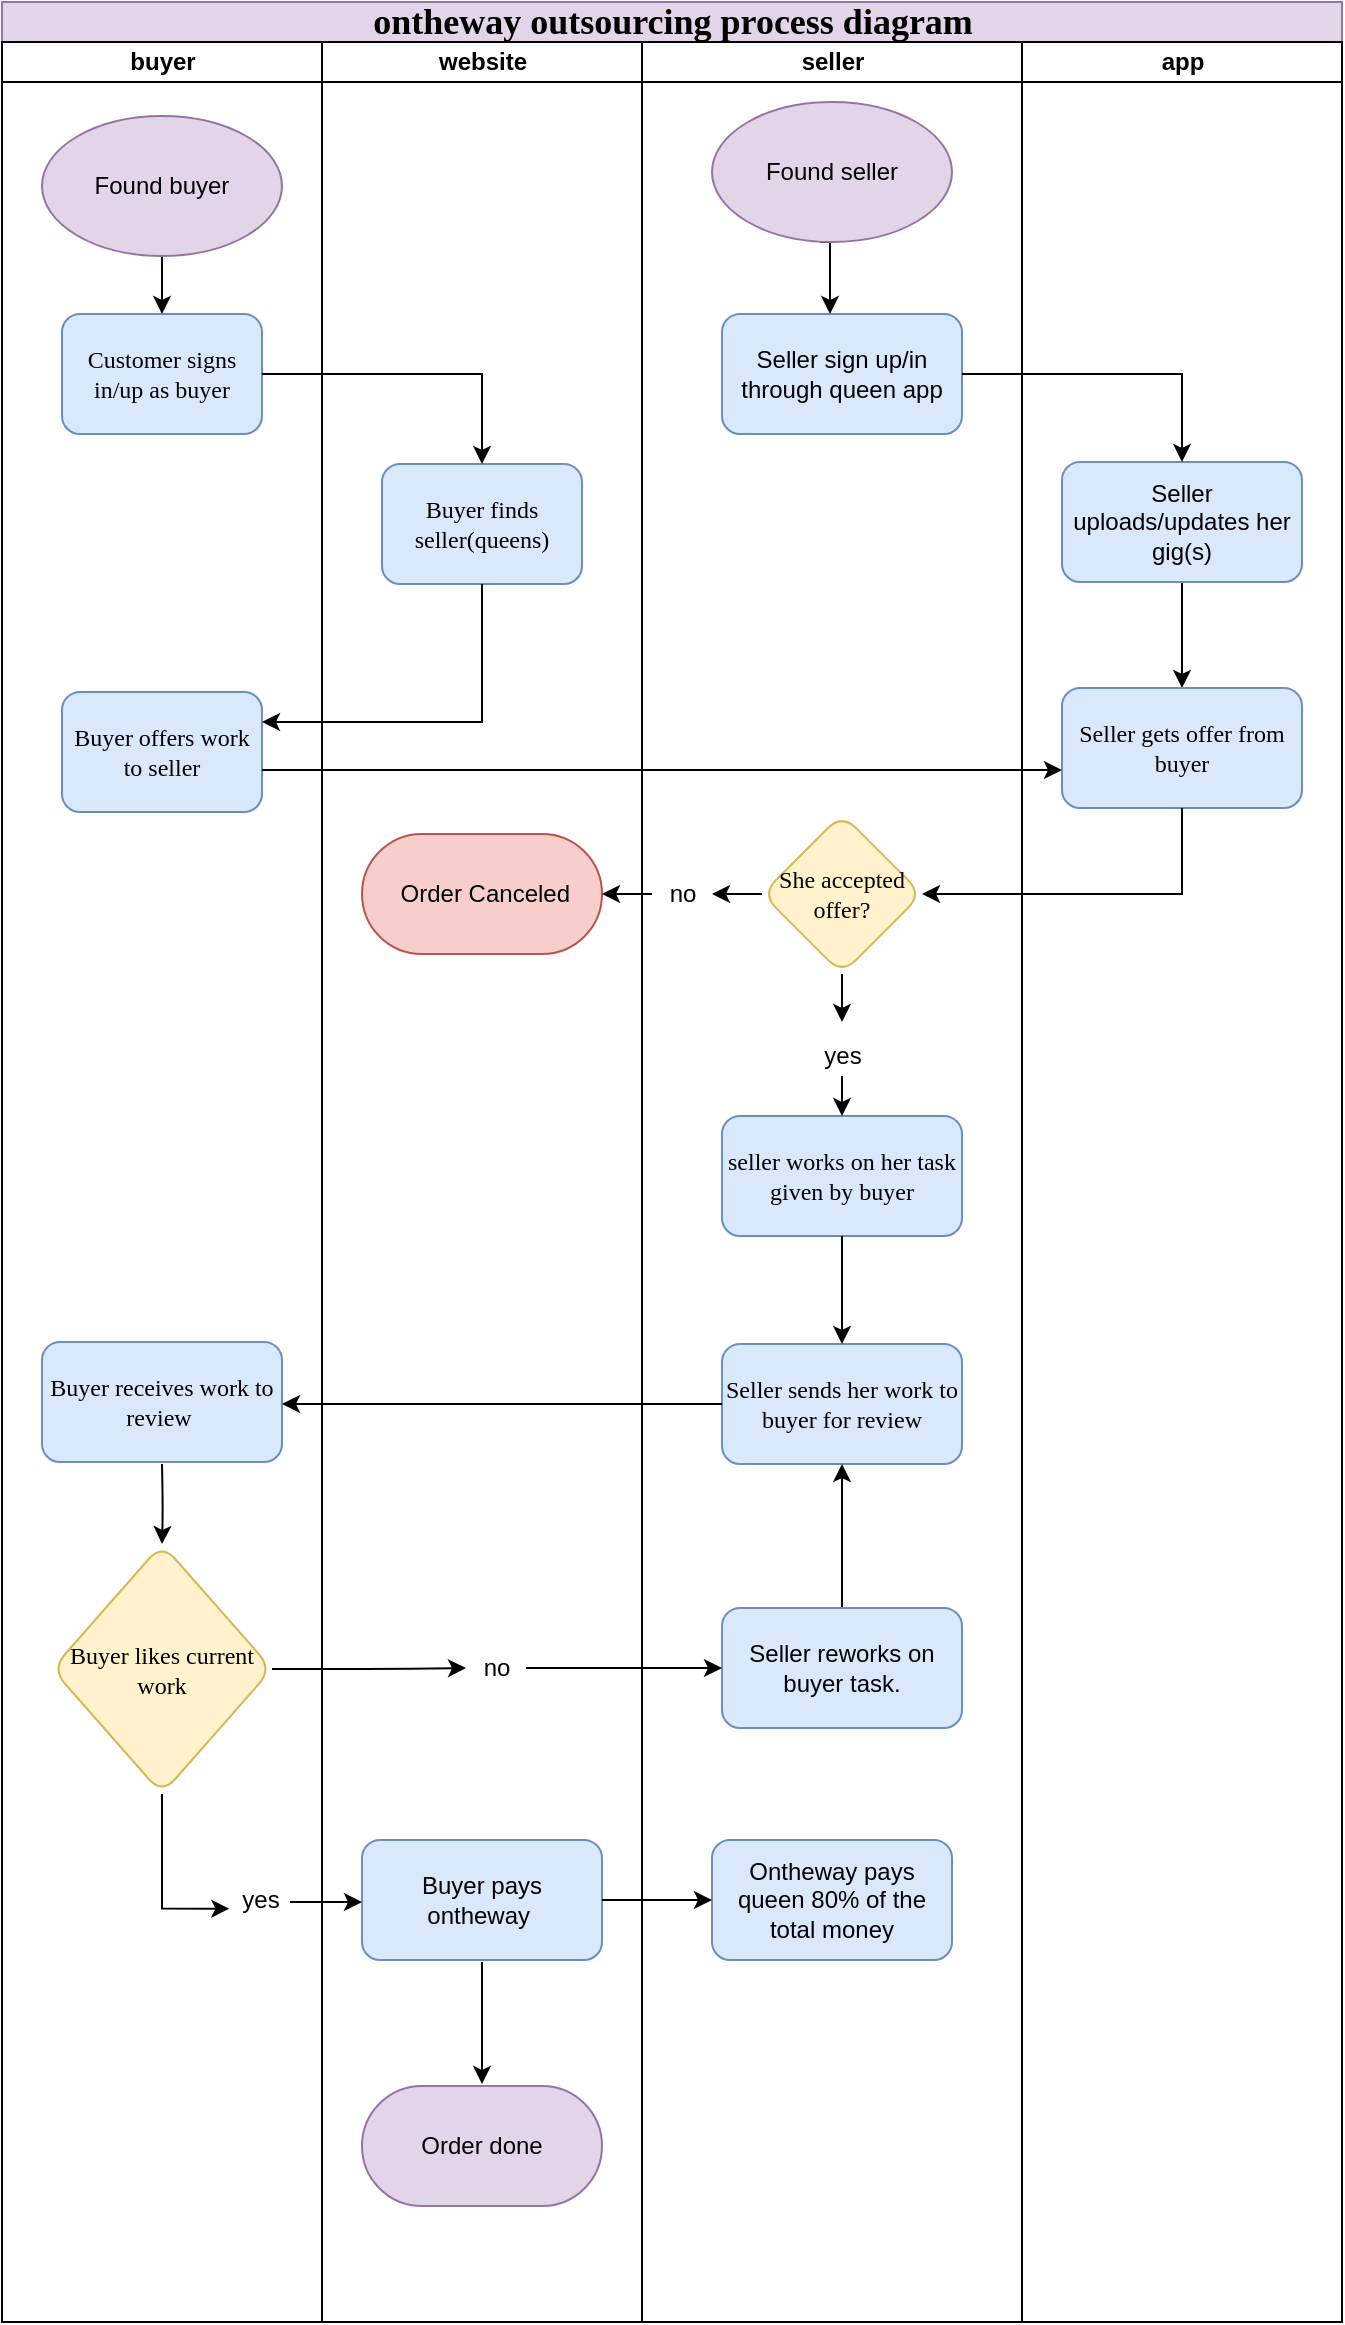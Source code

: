 <mxfile version="17.4.0" type="github">
  <diagram name="Page-1" id="74e2e168-ea6b-b213-b513-2b3c1d86103e">
    <mxGraphModel dx="1422" dy="762" grid="1" gridSize="10" guides="1" tooltips="1" connect="1" arrows="1" fold="1" page="1" pageScale="1" pageWidth="1100" pageHeight="850" background="none" math="0" shadow="0">
      <root>
        <mxCell id="0" />
        <mxCell id="1" parent="0" />
        <mxCell id="77e6c97f196da883-1" value="&lt;font style=&quot;font-size: 18px&quot;&gt;ontheway outsourcing process diagram&lt;/font&gt;" style="swimlane;html=1;childLayout=stackLayout;startSize=20;rounded=0;shadow=0;labelBackgroundColor=none;strokeWidth=1;fontFamily=Verdana;fontSize=8;align=center;fillColor=#e1d5e7;strokeColor=#9673a6;" parent="1" vertex="1">
          <mxGeometry x="70" y="40" width="670" height="1160" as="geometry">
            <mxRectangle x="70" y="40" width="210" height="20" as="alternateBounds" />
          </mxGeometry>
        </mxCell>
        <mxCell id="77e6c97f196da883-2" value="buyer" style="swimlane;html=1;startSize=20;" parent="77e6c97f196da883-1" vertex="1">
          <mxGeometry y="20" width="160" height="1140" as="geometry" />
        </mxCell>
        <mxCell id="77e6c97f196da883-8" value="&lt;font style=&quot;font-size: 12px&quot;&gt;Customer signs in/up as buyer&lt;/font&gt;" style="rounded=1;whiteSpace=wrap;html=1;shadow=0;labelBackgroundColor=none;strokeWidth=1;fontFamily=Verdana;fontSize=8;align=center;fillColor=#dae8fc;strokeColor=#6c8ebf;" parent="77e6c97f196da883-2" vertex="1">
          <mxGeometry x="30" y="136" width="100" height="60" as="geometry" />
        </mxCell>
        <mxCell id="77e6c97f196da883-10" value="&lt;font style=&quot;font-size: 12px&quot;&gt;Buyer offers work to seller&lt;/font&gt;" style="rounded=1;whiteSpace=wrap;html=1;shadow=0;labelBackgroundColor=none;strokeWidth=1;fontFamily=Verdana;fontSize=8;align=center;fillColor=#dae8fc;strokeColor=#6c8ebf;" parent="77e6c97f196da883-2" vertex="1">
          <mxGeometry x="30" y="325" width="100" height="60" as="geometry" />
        </mxCell>
        <mxCell id="wOlXXrE9V5EayPUPCzCK-372" style="edgeStyle=orthogonalEdgeStyle;curved=1;rounded=0;orthogonalLoop=1;jettySize=auto;html=1;exitX=0.5;exitY=1;exitDx=0;exitDy=0;entryX=0.5;entryY=0;entryDx=0;entryDy=0;fontSize=12;" edge="1" parent="77e6c97f196da883-2" target="wOlXXrE9V5EayPUPCzCK-368">
          <mxGeometry relative="1" as="geometry">
            <mxPoint x="80" y="711" as="sourcePoint" />
          </mxGeometry>
        </mxCell>
        <mxCell id="wOlXXrE9V5EayPUPCzCK-364" value="&lt;font style=&quot;font-size: 12px&quot;&gt;Buyer receives work to review&amp;nbsp;&lt;/font&gt;" style="whiteSpace=wrap;html=1;fontSize=8;fontFamily=Verdana;fillColor=#dae8fc;strokeColor=#6c8ebf;rounded=1;shadow=0;labelBackgroundColor=none;strokeWidth=1;" vertex="1" parent="77e6c97f196da883-2">
          <mxGeometry x="20" y="650" width="120" height="60" as="geometry" />
        </mxCell>
        <mxCell id="wOlXXrE9V5EayPUPCzCK-439" style="edgeStyle=orthogonalEdgeStyle;rounded=0;orthogonalLoop=1;jettySize=auto;html=1;exitX=0.5;exitY=1;exitDx=0;exitDy=0;entryX=-0.011;entryY=0.717;entryDx=0;entryDy=0;entryPerimeter=0;fontSize=12;" edge="1" parent="77e6c97f196da883-2" source="wOlXXrE9V5EayPUPCzCK-368" target="wOlXXrE9V5EayPUPCzCK-373">
          <mxGeometry relative="1" as="geometry" />
        </mxCell>
        <mxCell id="wOlXXrE9V5EayPUPCzCK-368" value="&lt;span style=&quot;font-size: 12px&quot;&gt;Buyer likes current work&lt;/span&gt;" style="rhombus;whiteSpace=wrap;html=1;fontSize=8;fontFamily=Verdana;rounded=1;shadow=0;labelBackgroundColor=none;strokeWidth=1;fillColor=#fff2cc;strokeColor=#d6b656;" vertex="1" parent="77e6c97f196da883-2">
          <mxGeometry x="25" y="751" width="110" height="125" as="geometry" />
        </mxCell>
        <mxCell id="wOlXXrE9V5EayPUPCzCK-373" value="yes" style="text;html=1;resizable=0;autosize=1;align=center;verticalAlign=middle;points=[];fillColor=none;strokeColor=none;rounded=0;fontSize=12;" vertex="1" parent="77e6c97f196da883-2">
          <mxGeometry x="114" y="919" width="30" height="20" as="geometry" />
        </mxCell>
        <mxCell id="wOlXXrE9V5EayPUPCzCK-440" style="edgeStyle=orthogonalEdgeStyle;rounded=0;orthogonalLoop=1;jettySize=auto;html=1;exitX=0.5;exitY=1;exitDx=0;exitDy=0;entryX=0.5;entryY=0;entryDx=0;entryDy=0;fontSize=12;" edge="1" parent="77e6c97f196da883-2" source="wOlXXrE9V5EayPUPCzCK-427" target="77e6c97f196da883-8">
          <mxGeometry relative="1" as="geometry" />
        </mxCell>
        <mxCell id="wOlXXrE9V5EayPUPCzCK-427" value="Found buyer" style="ellipse;whiteSpace=wrap;html=1;fontSize=12;gradientDirection=radial;fillColor=#e1d5e7;strokeColor=#9673a6;" vertex="1" parent="77e6c97f196da883-2">
          <mxGeometry x="20" y="37" width="120" height="70" as="geometry" />
        </mxCell>
        <mxCell id="77e6c97f196da883-3" value="website" style="swimlane;html=1;startSize=20;" parent="77e6c97f196da883-1" vertex="1">
          <mxGeometry x="160" y="20" width="160" height="1140" as="geometry" />
        </mxCell>
        <mxCell id="wOlXXrE9V5EayPUPCzCK-340" value="&amp;nbsp;Order Canceled" style="rounded=1;whiteSpace=wrap;html=1;fontSize=12;gradientDirection=radial;arcSize=50;fillColor=#f8cecc;strokeColor=#b85450;" vertex="1" parent="77e6c97f196da883-3">
          <mxGeometry x="20" y="396" width="120" height="60" as="geometry" />
        </mxCell>
        <mxCell id="77e6c97f196da883-9" value="&lt;font style=&quot;font-size: 12px&quot;&gt;Buyer finds seller(queens)&lt;/font&gt;" style="rounded=1;whiteSpace=wrap;html=1;shadow=0;labelBackgroundColor=none;strokeWidth=1;fontFamily=Verdana;fontSize=8;align=center;gradientDirection=radial;fillColor=#dae8fc;strokeColor=#6c8ebf;" parent="77e6c97f196da883-3" vertex="1">
          <mxGeometry x="30" y="211" width="100" height="60" as="geometry" />
        </mxCell>
        <mxCell id="wOlXXrE9V5EayPUPCzCK-375" value="no" style="text;html=1;resizable=0;autosize=1;align=center;verticalAlign=middle;points=[];fillColor=none;strokeColor=none;rounded=0;fontSize=12;" vertex="1" parent="77e6c97f196da883-3">
          <mxGeometry x="72" y="803" width="30" height="20" as="geometry" />
        </mxCell>
        <mxCell id="wOlXXrE9V5EayPUPCzCK-416" value="Buyer pays ontheway&amp;nbsp;" style="rounded=1;whiteSpace=wrap;html=1;fontSize=12;gradientDirection=radial;fillColor=#dae8fc;strokeColor=#6c8ebf;" vertex="1" parent="77e6c97f196da883-3">
          <mxGeometry x="20" y="899" width="120" height="60" as="geometry" />
        </mxCell>
        <mxCell id="wOlXXrE9V5EayPUPCzCK-425" value="Order done" style="whiteSpace=wrap;html=1;fillColor=#e1d5e7;strokeColor=#9673a6;rounded=1;gradientDirection=radial;arcSize=50;" vertex="1" parent="77e6c97f196da883-3">
          <mxGeometry x="20" y="1022" width="120" height="60" as="geometry" />
        </mxCell>
        <mxCell id="wOlXXrE9V5EayPUPCzCK-426" value="" style="edgeStyle=orthogonalEdgeStyle;curved=1;rounded=0;orthogonalLoop=1;jettySize=auto;html=1;fontSize=12;" edge="1" parent="77e6c97f196da883-3">
          <mxGeometry relative="1" as="geometry">
            <mxPoint x="80" y="960" as="sourcePoint" />
            <mxPoint x="80" y="1021" as="targetPoint" />
            <Array as="points">
              <mxPoint x="80" y="990" />
              <mxPoint x="80" y="990" />
            </Array>
          </mxGeometry>
        </mxCell>
        <mxCell id="77e6c97f196da883-4" value="seller" style="swimlane;html=1;startSize=20;" parent="77e6c97f196da883-1" vertex="1">
          <mxGeometry x="320" y="20" width="190" height="1140" as="geometry" />
        </mxCell>
        <mxCell id="wOlXXrE9V5EayPUPCzCK-36" value="Seller sign up/in through queen app" style="rounded=1;whiteSpace=wrap;html=1;fontSize=12;gradientDirection=radial;fillColor=#dae8fc;strokeColor=#6c8ebf;" vertex="1" parent="77e6c97f196da883-4">
          <mxGeometry x="40" y="136" width="120" height="60" as="geometry" />
        </mxCell>
        <mxCell id="wOlXXrE9V5EayPUPCzCK-42" value="&lt;font style=&quot;font-size: 12px&quot;&gt;She accepted offer?&lt;/font&gt;" style="rhombus;whiteSpace=wrap;html=1;fontSize=8;fontFamily=Verdana;rounded=1;shadow=0;labelBackgroundColor=none;strokeWidth=1;fillColor=#fff2cc;strokeColor=#d6b656;" vertex="1" parent="77e6c97f196da883-4">
          <mxGeometry x="60" y="386" width="80" height="80" as="geometry" />
        </mxCell>
        <mxCell id="wOlXXrE9V5EayPUPCzCK-344" value="&lt;font style=&quot;font-size: 12px&quot;&gt;seller works on her task given by buyer&lt;/font&gt;" style="whiteSpace=wrap;html=1;fontSize=8;fontFamily=Verdana;rounded=1;shadow=0;labelBackgroundColor=none;strokeWidth=1;fillColor=#dae8fc;strokeColor=#6c8ebf;" vertex="1" parent="77e6c97f196da883-4">
          <mxGeometry x="40" y="537" width="120" height="60" as="geometry" />
        </mxCell>
        <mxCell id="wOlXXrE9V5EayPUPCzCK-362" value="&lt;font style=&quot;font-size: 12px&quot;&gt;Seller sends her work to buyer for review&lt;/font&gt;" style="whiteSpace=wrap;html=1;fontSize=8;fontFamily=Verdana;fillColor=#dae8fc;strokeColor=#6c8ebf;rounded=1;shadow=0;labelBackgroundColor=none;strokeWidth=1;" vertex="1" parent="77e6c97f196da883-4">
          <mxGeometry x="40" y="651" width="120" height="60" as="geometry" />
        </mxCell>
        <mxCell id="wOlXXrE9V5EayPUPCzCK-363" value="" style="edgeStyle=orthogonalEdgeStyle;curved=1;rounded=0;orthogonalLoop=1;jettySize=auto;html=1;fontSize=12;" edge="1" parent="77e6c97f196da883-4" source="wOlXXrE9V5EayPUPCzCK-344" target="wOlXXrE9V5EayPUPCzCK-362">
          <mxGeometry relative="1" as="geometry" />
        </mxCell>
        <mxCell id="wOlXXrE9V5EayPUPCzCK-382" value="" style="edgeStyle=orthogonalEdgeStyle;curved=1;rounded=0;orthogonalLoop=1;jettySize=auto;html=1;fontSize=12;" edge="1" parent="77e6c97f196da883-4" source="wOlXXrE9V5EayPUPCzCK-380" target="wOlXXrE9V5EayPUPCzCK-362">
          <mxGeometry relative="1" as="geometry" />
        </mxCell>
        <mxCell id="wOlXXrE9V5EayPUPCzCK-380" value="Seller reworks on buyer task." style="rounded=1;whiteSpace=wrap;html=1;fontSize=12;gradientDirection=radial;fillColor=#dae8fc;strokeColor=#6c8ebf;" vertex="1" parent="77e6c97f196da883-4">
          <mxGeometry x="40" y="783" width="120" height="60" as="geometry" />
        </mxCell>
        <mxCell id="wOlXXrE9V5EayPUPCzCK-423" value="Ontheway pays queen 80% of the total money" style="whiteSpace=wrap;html=1;fillColor=#dae8fc;strokeColor=#6c8ebf;rounded=1;gradientDirection=radial;" vertex="1" parent="77e6c97f196da883-4">
          <mxGeometry x="35" y="899" width="120" height="60" as="geometry" />
        </mxCell>
        <mxCell id="wOlXXrE9V5EayPUPCzCK-441" style="edgeStyle=orthogonalEdgeStyle;rounded=0;orthogonalLoop=1;jettySize=auto;html=1;exitX=0.5;exitY=1;exitDx=0;exitDy=0;entryX=0.5;entryY=0;entryDx=0;entryDy=0;fontSize=12;" edge="1" parent="77e6c97f196da883-4">
          <mxGeometry relative="1" as="geometry">
            <mxPoint x="89" y="100" as="sourcePoint" />
            <mxPoint x="94" y="136" as="targetPoint" />
          </mxGeometry>
        </mxCell>
        <mxCell id="wOlXXrE9V5EayPUPCzCK-437" value="Found seller" style="ellipse;whiteSpace=wrap;html=1;fontSize=12;gradientDirection=radial;fillColor=#e1d5e7;strokeColor=#9673a6;" vertex="1" parent="77e6c97f196da883-4">
          <mxGeometry x="35" y="30" width="120" height="70" as="geometry" />
        </mxCell>
        <mxCell id="77e6c97f196da883-5" value="app" style="swimlane;html=1;startSize=20;" parent="77e6c97f196da883-1" vertex="1">
          <mxGeometry x="510" y="20" width="160" height="1140" as="geometry" />
        </mxCell>
        <mxCell id="wOlXXrE9V5EayPUPCzCK-353" style="edgeStyle=orthogonalEdgeStyle;curved=1;rounded=0;orthogonalLoop=1;jettySize=auto;html=1;exitX=0.5;exitY=1;exitDx=0;exitDy=0;entryX=0.5;entryY=0;entryDx=0;entryDy=0;fontSize=12;" edge="1" parent="77e6c97f196da883-5" source="wOlXXrE9V5EayPUPCzCK-37" target="wOlXXrE9V5EayPUPCzCK-26">
          <mxGeometry relative="1" as="geometry" />
        </mxCell>
        <mxCell id="wOlXXrE9V5EayPUPCzCK-37" value="Seller uploads/updates her gig(s)" style="whiteSpace=wrap;html=1;rounded=1;gradientDirection=radial;fillColor=#dae8fc;strokeColor=#6c8ebf;" vertex="1" parent="77e6c97f196da883-5">
          <mxGeometry x="20" y="210" width="120" height="60" as="geometry" />
        </mxCell>
        <mxCell id="wOlXXrE9V5EayPUPCzCK-26" value="&lt;font style=&quot;font-size: 12px&quot;&gt;Seller gets offer from buyer&lt;/font&gt;" style="whiteSpace=wrap;html=1;fontSize=8;fontFamily=Verdana;rounded=1;shadow=0;labelBackgroundColor=none;strokeWidth=1;fillColor=#dae8fc;strokeColor=#6c8ebf;" vertex="1" parent="77e6c97f196da883-5">
          <mxGeometry x="20" y="323" width="120" height="60" as="geometry" />
        </mxCell>
        <mxCell id="wOlXXrE9V5EayPUPCzCK-27" value="" style="edgeStyle=orthogonalEdgeStyle;rounded=0;orthogonalLoop=1;jettySize=auto;html=1;fontSize=12;" edge="1" parent="77e6c97f196da883-1">
          <mxGeometry relative="1" as="geometry">
            <mxPoint x="130" y="384" as="sourcePoint" />
            <mxPoint x="530" y="384" as="targetPoint" />
            <Array as="points">
              <mxPoint x="220" y="384" />
              <mxPoint x="220" y="384" />
            </Array>
          </mxGeometry>
        </mxCell>
        <mxCell id="wOlXXrE9V5EayPUPCzCK-348" style="edgeStyle=orthogonalEdgeStyle;rounded=0;orthogonalLoop=1;jettySize=auto;html=1;exitX=0.5;exitY=1;exitDx=0;exitDy=0;entryX=1;entryY=0.5;entryDx=0;entryDy=0;fontSize=12;" edge="1" parent="77e6c97f196da883-1" source="wOlXXrE9V5EayPUPCzCK-26" target="wOlXXrE9V5EayPUPCzCK-42">
          <mxGeometry relative="1" as="geometry" />
        </mxCell>
        <mxCell id="wOlXXrE9V5EayPUPCzCK-350" style="edgeStyle=orthogonalEdgeStyle;rounded=0;orthogonalLoop=1;jettySize=auto;html=1;exitX=1;exitY=0.5;exitDx=0;exitDy=0;fontSize=12;entryX=0.5;entryY=0;entryDx=0;entryDy=0;" edge="1" parent="77e6c97f196da883-1" source="wOlXXrE9V5EayPUPCzCK-36" target="wOlXXrE9V5EayPUPCzCK-37">
          <mxGeometry relative="1" as="geometry" />
        </mxCell>
        <mxCell id="wOlXXrE9V5EayPUPCzCK-365" value="" style="edgeStyle=orthogonalEdgeStyle;curved=1;rounded=0;orthogonalLoop=1;jettySize=auto;html=1;fontSize=12;" edge="1" parent="77e6c97f196da883-1" source="wOlXXrE9V5EayPUPCzCK-362">
          <mxGeometry relative="1" as="geometry">
            <mxPoint x="140" y="701" as="targetPoint" />
          </mxGeometry>
        </mxCell>
        <mxCell id="wOlXXrE9V5EayPUPCzCK-22" value="" style="edgeStyle=orthogonalEdgeStyle;rounded=0;orthogonalLoop=1;jettySize=auto;html=1;fontSize=12;" edge="1" parent="77e6c97f196da883-1" source="77e6c97f196da883-8" target="77e6c97f196da883-9">
          <mxGeometry relative="1" as="geometry" />
        </mxCell>
        <mxCell id="wOlXXrE9V5EayPUPCzCK-23" value="" style="edgeStyle=orthogonalEdgeStyle;rounded=0;orthogonalLoop=1;jettySize=auto;html=1;fontSize=12;" edge="1" parent="77e6c97f196da883-1" source="77e6c97f196da883-9" target="77e6c97f196da883-10">
          <mxGeometry relative="1" as="geometry">
            <Array as="points">
              <mxPoint x="240" y="360" />
            </Array>
          </mxGeometry>
        </mxCell>
        <mxCell id="wOlXXrE9V5EayPUPCzCK-376" style="edgeStyle=orthogonalEdgeStyle;curved=1;rounded=0;orthogonalLoop=1;jettySize=auto;html=1;exitX=1;exitY=0.5;exitDx=0;exitDy=0;fontSize=12;" edge="1" parent="77e6c97f196da883-1" source="wOlXXrE9V5EayPUPCzCK-368" target="wOlXXrE9V5EayPUPCzCK-375">
          <mxGeometry relative="1" as="geometry" />
        </mxCell>
        <mxCell id="wOlXXrE9V5EayPUPCzCK-381" value="" style="edgeStyle=orthogonalEdgeStyle;curved=1;rounded=0;orthogonalLoop=1;jettySize=auto;html=1;fontSize=12;" edge="1" parent="77e6c97f196da883-1" source="wOlXXrE9V5EayPUPCzCK-375" target="wOlXXrE9V5EayPUPCzCK-380">
          <mxGeometry relative="1" as="geometry" />
        </mxCell>
        <mxCell id="wOlXXrE9V5EayPUPCzCK-417" value="" style="edgeStyle=orthogonalEdgeStyle;curved=1;rounded=0;orthogonalLoop=1;jettySize=auto;html=1;fontSize=12;" edge="1" parent="77e6c97f196da883-1">
          <mxGeometry relative="1" as="geometry">
            <mxPoint x="144" y="950" as="sourcePoint" />
            <mxPoint x="180" y="950" as="targetPoint" />
            <Array as="points">
              <mxPoint x="150" y="950" />
              <mxPoint x="150" y="950" />
            </Array>
          </mxGeometry>
        </mxCell>
        <mxCell id="wOlXXrE9V5EayPUPCzCK-424" value="" style="edgeStyle=orthogonalEdgeStyle;curved=1;rounded=0;orthogonalLoop=1;jettySize=auto;html=1;fontSize=12;" edge="1" parent="77e6c97f196da883-1" source="wOlXXrE9V5EayPUPCzCK-416" target="wOlXXrE9V5EayPUPCzCK-423">
          <mxGeometry relative="1" as="geometry" />
        </mxCell>
        <mxCell id="wOlXXrE9V5EayPUPCzCK-355" value="" style="edgeStyle=orthogonalEdgeStyle;curved=1;rounded=0;orthogonalLoop=1;jettySize=auto;html=1;fontSize=12;" edge="1" parent="1" source="wOlXXrE9V5EayPUPCzCK-337" target="wOlXXrE9V5EayPUPCzCK-344">
          <mxGeometry relative="1" as="geometry" />
        </mxCell>
        <mxCell id="wOlXXrE9V5EayPUPCzCK-337" value="yes" style="text;html=1;resizable=0;autosize=1;align=center;verticalAlign=middle;points=[];fillColor=none;strokeColor=none;rounded=0;fontSize=12;" vertex="1" parent="1">
          <mxGeometry x="475" y="557" width="30" height="20" as="geometry" />
        </mxCell>
        <mxCell id="wOlXXrE9V5EayPUPCzCK-361" value="" style="edgeStyle=orthogonalEdgeStyle;rounded=0;orthogonalLoop=1;jettySize=auto;html=1;fontSize=12;" edge="1" parent="1" source="wOlXXrE9V5EayPUPCzCK-356" target="wOlXXrE9V5EayPUPCzCK-340">
          <mxGeometry relative="1" as="geometry" />
        </mxCell>
        <mxCell id="wOlXXrE9V5EayPUPCzCK-356" value="no" style="text;html=1;resizable=0;autosize=1;align=center;verticalAlign=middle;points=[];fillColor=none;strokeColor=none;rounded=0;fontSize=12;" vertex="1" parent="1">
          <mxGeometry x="395" y="476" width="30" height="20" as="geometry" />
        </mxCell>
        <mxCell id="wOlXXrE9V5EayPUPCzCK-420" value="" style="edgeStyle=orthogonalEdgeStyle;rounded=0;orthogonalLoop=1;jettySize=auto;html=1;fontSize=12;" edge="1" parent="1" source="wOlXXrE9V5EayPUPCzCK-42" target="wOlXXrE9V5EayPUPCzCK-356">
          <mxGeometry relative="1" as="geometry" />
        </mxCell>
        <mxCell id="wOlXXrE9V5EayPUPCzCK-421" style="edgeStyle=orthogonalEdgeStyle;curved=1;rounded=0;orthogonalLoop=1;jettySize=auto;html=1;exitX=0.5;exitY=1;exitDx=0;exitDy=0;entryX=0.5;entryY=-0.35;entryDx=0;entryDy=0;entryPerimeter=0;fontSize=12;" edge="1" parent="1" source="wOlXXrE9V5EayPUPCzCK-42" target="wOlXXrE9V5EayPUPCzCK-337">
          <mxGeometry relative="1" as="geometry" />
        </mxCell>
      </root>
    </mxGraphModel>
  </diagram>
</mxfile>

